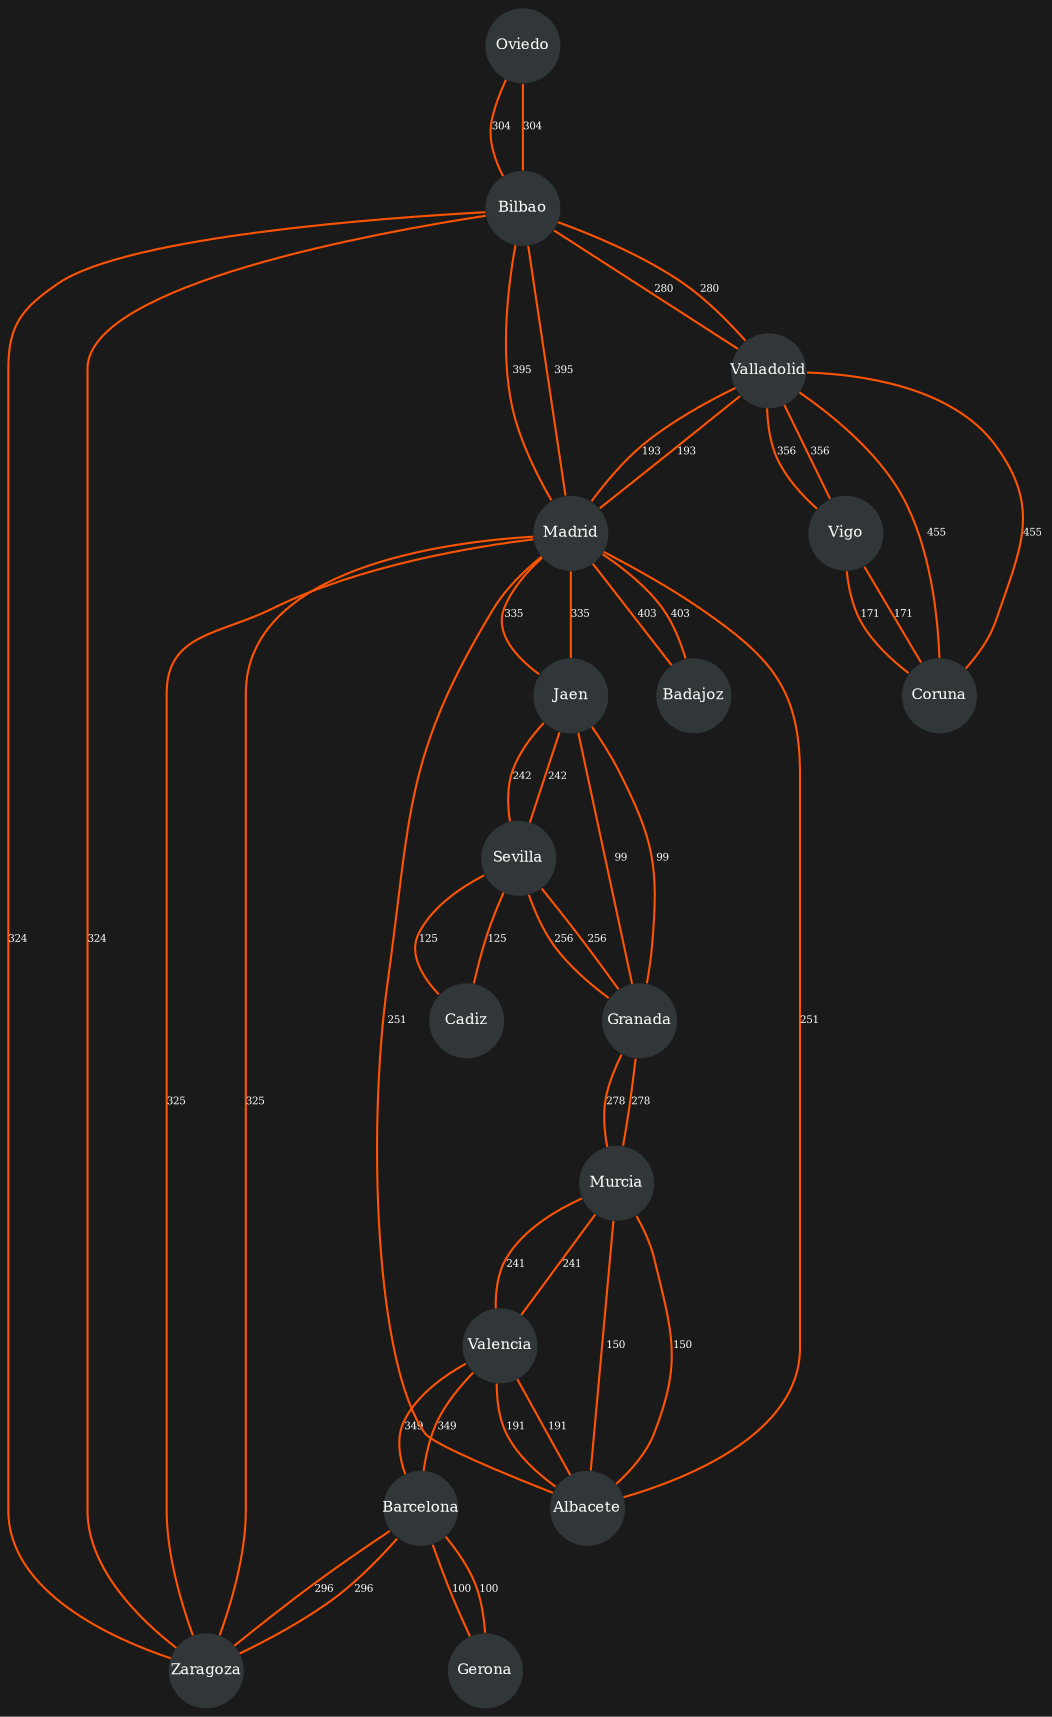 digraph G {
	bgcolor="#1a1a1a"
	edge [arrowhead=none fontcolor=white color="#ff5400"];
	node [shape=circle fixedsize=shape width=0.5 fontsize=7 style=filled fillcolor="#313638" fontcolor=white
	color=transparent];
	edge[label=304 fontsize=5];
	Oviedo -> Bilbao;
	edge[label=304 fontsize=5];
	Bilbao -> Oviedo;
	edge[label=324 fontsize=5];
	Bilbao -> Zaragoza;
	edge[label=395 fontsize=5];
	Bilbao -> Madrid;
	edge[label=280 fontsize=5];
	Bilbao -> Valladolid;
	edge[label=171 fontsize=5];
	Coruna -> Vigo;
	edge[label=455 fontsize=5];
	Coruna -> Valladolid;
	edge[label=171 fontsize=5];
	Vigo -> Coruna;
	edge[label=356 fontsize=5];
	Vigo -> Valladolid;
	edge[label=280 fontsize=5];
	Valladolid -> Bilbao;
	edge[label=455 fontsize=5];
	Valladolid -> Coruna;
	edge[label=356 fontsize=5];
	Valladolid -> Vigo;
	edge[label=193 fontsize=5];
	Valladolid -> Madrid;
	edge[label=403 fontsize=5];
	Badajoz -> Madrid;
	edge[label=324 fontsize=5];
	Zaragoza -> Bilbao;
	edge[label=325 fontsize=5];
	Zaragoza -> Madrid;
	edge[label=296 fontsize=5];
	Zaragoza -> Barcelona;
	edge[label=100 fontsize=5];
	Gerona -> Barcelona;
	edge[label=296 fontsize=5];
	Barcelona -> Zaragoza;
	edge[label=100 fontsize=5];
	Barcelona -> Gerona;
	edge[label=349 fontsize=5];
	Barcelona -> Valencia;
	edge[label=251 fontsize=5];
	Albacete -> Madrid;
	edge[label=191 fontsize=5];
	Albacete -> Valencia;
	edge[label=150 fontsize=5];
	Albacete -> Murcia;
	edge[label=349 fontsize=5];
	Valencia -> Barcelona;
	edge[label=191 fontsize=5];
	Valencia -> Albacete;
	edge[label=241 fontsize=5];
	Valencia -> Murcia;
	edge[label=395 fontsize=5];
	Madrid -> Bilbao;
	edge[label=193 fontsize=5];
	Madrid -> Valladolid;
	edge[label=403 fontsize=5];
	Madrid -> Badajoz;
	edge[label=325 fontsize=5];
	Madrid -> Zaragoza;
	edge[label=251 fontsize=5];
	Madrid -> Albacete;
	edge[label=335 fontsize=5];
	Madrid -> Jaen;
	edge[label=150 fontsize=5];
	Murcia -> Albacete;
	edge[label=241 fontsize=5];
	Murcia -> Valencia;
	edge[label=278 fontsize=5];
	Murcia -> Granada;
	edge[label=335 fontsize=5];
	Jaen -> Madrid;
	edge[label=99 fontsize=5];
	Jaen -> Granada;
	edge[label=242 fontsize=5];
	Jaen -> Sevilla;
	edge[label=278 fontsize=5];
	Granada -> Murcia;
	edge[label=99 fontsize=5];
	Granada -> Jaen;
	edge[label=256 fontsize=5];
	Granada -> Sevilla;
	edge[label=242 fontsize=5];
	Sevilla -> Jaen;
	edge[label=256 fontsize=5];
	Sevilla -> Granada;
	edge[label=125 fontsize=5];
	Sevilla -> Cadiz;
	edge[label=125 fontsize=5];
	Cadiz -> Sevilla;
	}